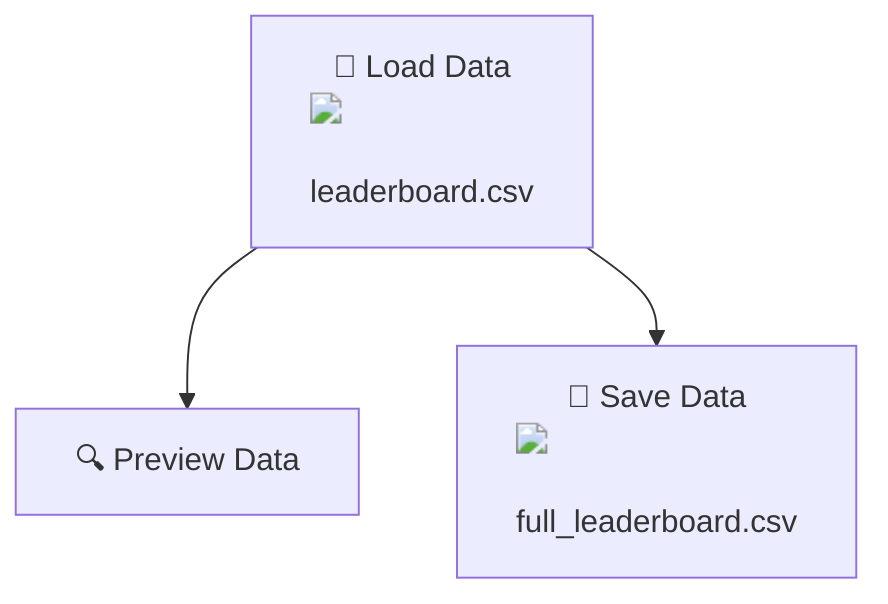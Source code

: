 flowchart TD
    A["📂 Load Data <img src='icons/file.svg' /> <br/> leaderboard.csv"] --> B["🔍 Preview Data"]
    A --> C["💾 Save Data <img src='icons/file.svg' /> <br/> full_leaderboard.csv"]